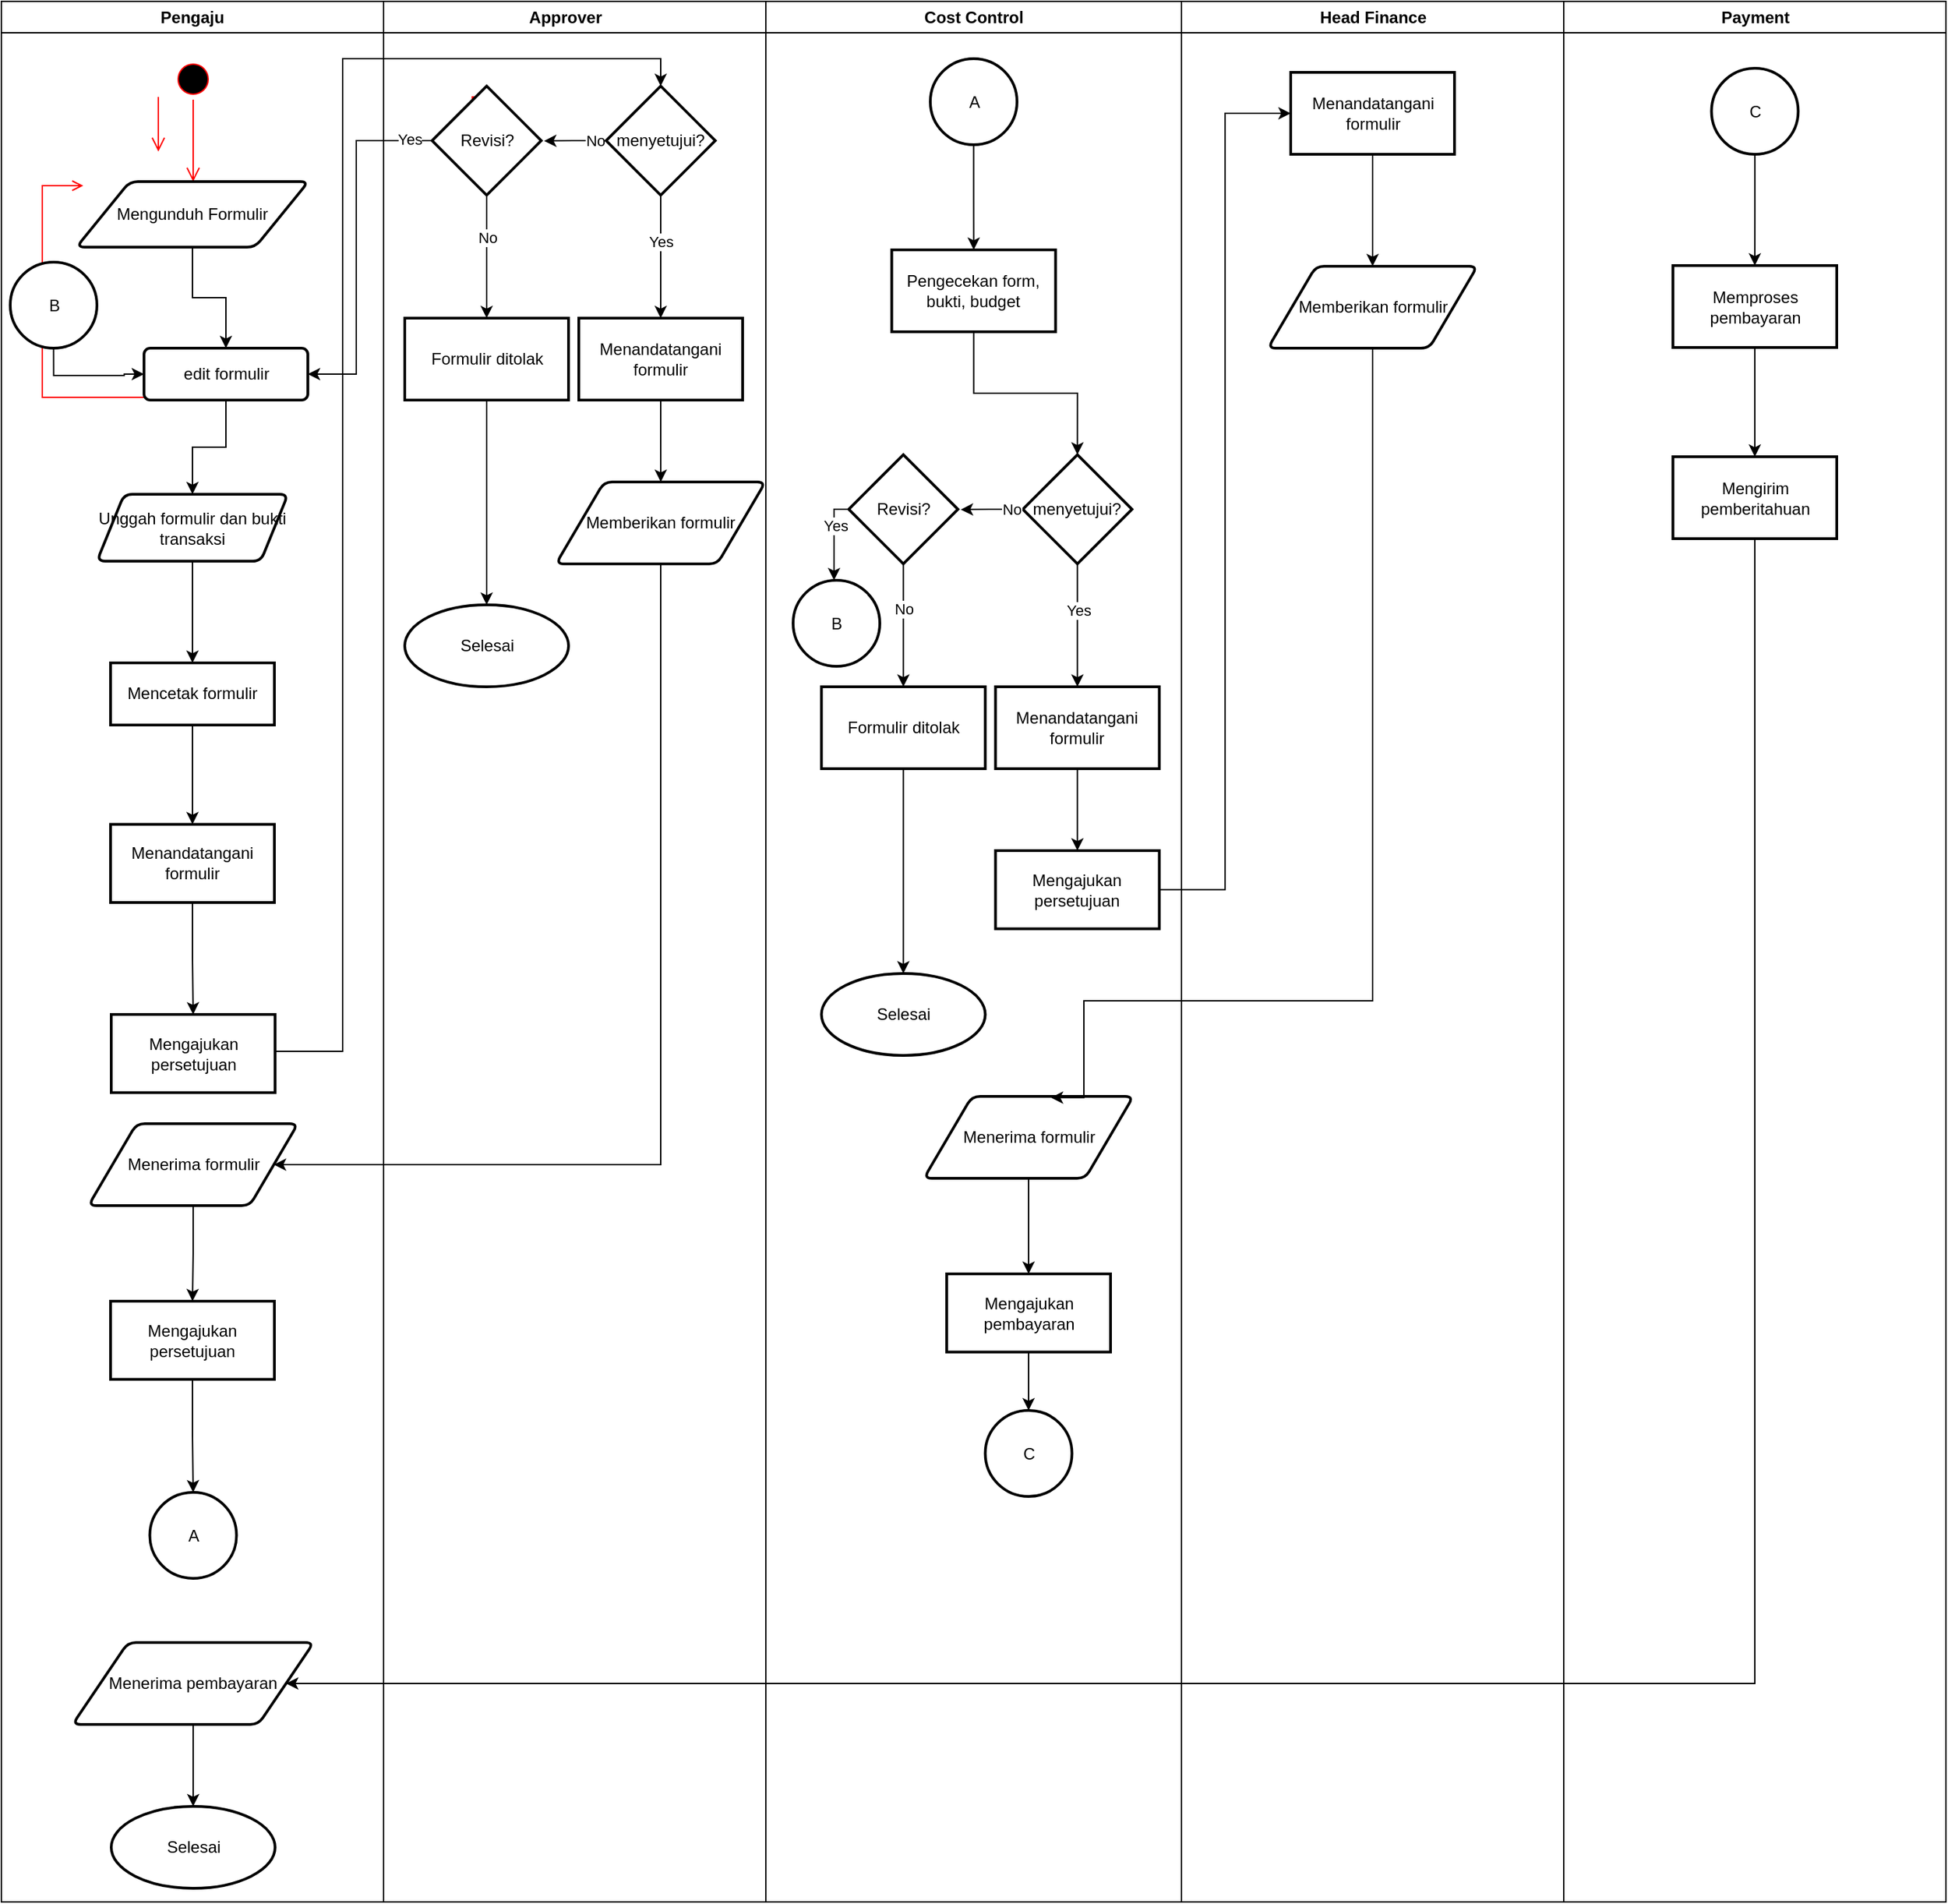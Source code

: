 <mxfile version="20.5.1" type="github"><diagram name="Page-1" id="e7e014a7-5840-1c2e-5031-d8a46d1fe8dd"><mxGraphModel dx="2370" dy="1287" grid="1" gridSize="10" guides="1" tooltips="1" connect="1" arrows="1" fold="1" page="1" pageScale="1" pageWidth="2336" pageHeight="1654" background="none" math="0" shadow="0"><root><mxCell id="0"/><mxCell id="1" parent="0"/><mxCell id="2" value="Pengaju" style="swimlane;whiteSpace=wrap" parent="1" vertex="1"><mxGeometry x="140" y="128" width="280" height="1392" as="geometry"/></mxCell><mxCell id="6" value="" style="edgeStyle=elbowEdgeStyle;elbow=horizontal;verticalAlign=bottom;endArrow=open;endSize=8;strokeColor=#FF0000;endFill=1;rounded=0" parent="2" target="7" edge="1"><mxGeometry x="100" y="40" as="geometry"><mxPoint x="115" y="110" as="targetPoint"/><mxPoint x="115" y="70" as="sourcePoint"/></mxGeometry></mxCell><mxCell id="9" value="" style="endArrow=open;strokeColor=#FF0000;endFill=1;rounded=0" parent="2" target="8" edge="1"><mxGeometry relative="1" as="geometry"><mxPoint x="115" y="160" as="sourcePoint"/></mxGeometry></mxCell><mxCell id="11" value="" style="endArrow=open;strokeColor=#FF0000;endFill=1;rounded=0" parent="2" target="10" edge="1"><mxGeometry relative="1" as="geometry"><mxPoint x="115" y="270" as="sourcePoint"/></mxGeometry></mxCell><mxCell id="12" value="" style="edgeStyle=elbowEdgeStyle;elbow=horizontal;strokeColor=#FF0000;endArrow=open;endFill=1;rounded=0" parent="2" source="10" edge="1"><mxGeometry width="100" height="100" relative="1" as="geometry"><mxPoint x="160" y="290" as="sourcePoint"/><mxPoint x="60" y="135" as="targetPoint"/><Array as="points"><mxPoint x="30" y="250"/></Array></mxGeometry></mxCell><mxCell id="3kQOBkl0-LQ7jXiS91Ee-43" value="" style="ellipse;html=1;shape=startState;fillColor=#000000;strokeColor=#ff0000;" vertex="1" parent="2"><mxGeometry x="125.5" y="42" width="30" height="30" as="geometry"/></mxCell><mxCell id="3kQOBkl0-LQ7jXiS91Ee-44" value="" style="edgeStyle=orthogonalEdgeStyle;html=1;verticalAlign=bottom;endArrow=open;endSize=8;strokeColor=#ff0000;rounded=0;" edge="1" source="3kQOBkl0-LQ7jXiS91Ee-43" parent="2"><mxGeometry relative="1" as="geometry"><mxPoint x="140.5" y="132" as="targetPoint"/></mxGeometry></mxCell><mxCell id="3kQOBkl0-LQ7jXiS91Ee-47" value="Mengunduh Formulir" style="shape=parallelogram;html=1;strokeWidth=2;perimeter=parallelogramPerimeter;whiteSpace=wrap;rounded=1;arcSize=12;size=0.23;" vertex="1" parent="2"><mxGeometry x="55" y="132" width="170" height="48" as="geometry"/></mxCell><mxCell id="3kQOBkl0-LQ7jXiS91Ee-53" value="" style="edgeStyle=orthogonalEdgeStyle;rounded=0;orthogonalLoop=1;jettySize=auto;html=1;" edge="1" parent="2" source="3kQOBkl0-LQ7jXiS91Ee-50" target="3kQOBkl0-LQ7jXiS91Ee-52"><mxGeometry relative="1" as="geometry"/></mxCell><mxCell id="3kQOBkl0-LQ7jXiS91Ee-50" value="Unggah formulir dan bukti transaksi" style="shape=parallelogram;perimeter=parallelogramPerimeter;whiteSpace=wrap;html=1;fixedSize=1;fillColor=rgb(255, 255, 255);strokeColor=rgb(0, 0, 0);fontColor=rgb(0, 0, 0);strokeWidth=2;rounded=1;arcSize=12;" vertex="1" parent="2"><mxGeometry x="70" y="361" width="140" height="49" as="geometry"/></mxCell><mxCell id="3kQOBkl0-LQ7jXiS91Ee-55" value="" style="edgeStyle=orthogonalEdgeStyle;rounded=0;orthogonalLoop=1;jettySize=auto;html=1;" edge="1" parent="2" source="3kQOBkl0-LQ7jXiS91Ee-52" target="3kQOBkl0-LQ7jXiS91Ee-54"><mxGeometry relative="1" as="geometry"/></mxCell><mxCell id="3kQOBkl0-LQ7jXiS91Ee-52" value="Mencetak formulir" style="whiteSpace=wrap;html=1;fillColor=rgb(255, 255, 255);strokeColor=rgb(0, 0, 0);fontColor=rgb(0, 0, 0);strokeWidth=2;rounded=1;arcSize=0;" vertex="1" parent="2"><mxGeometry x="80" y="484.5" width="120" height="45.5" as="geometry"/></mxCell><mxCell id="3kQOBkl0-LQ7jXiS91Ee-54" value="Menandatangani formulir" style="rounded=1;whiteSpace=wrap;html=1;fillColor=rgb(255, 255, 255);strokeColor=rgb(0, 0, 0);fontColor=rgb(0, 0, 0);strokeWidth=2;arcSize=0;" vertex="1" parent="2"><mxGeometry x="80" y="602.75" width="120" height="57.25" as="geometry"/></mxCell><mxCell id="3kQOBkl0-LQ7jXiS91Ee-97" style="edgeStyle=orthogonalEdgeStyle;rounded=0;orthogonalLoop=1;jettySize=auto;html=1;exitX=0.5;exitY=1;exitDx=0;exitDy=0;entryX=0.5;entryY=0;entryDx=0;entryDy=0;" edge="1" parent="2" source="3kQOBkl0-LQ7jXiS91Ee-92" target="3kQOBkl0-LQ7jXiS91Ee-96"><mxGeometry relative="1" as="geometry"/></mxCell><mxCell id="3kQOBkl0-LQ7jXiS91Ee-92" value="Menerima formulir" style="shape=parallelogram;html=1;strokeWidth=2;perimeter=parallelogramPerimeter;whiteSpace=wrap;rounded=1;arcSize=12;size=0.23;" vertex="1" parent="2"><mxGeometry x="63.75" y="822" width="153.5" height="60" as="geometry"/></mxCell><mxCell id="3kQOBkl0-LQ7jXiS91Ee-91" value="A" style="strokeWidth=2;html=1;shape=mxgraph.flowchart.start_2;whiteSpace=wrap;" vertex="1" parent="2"><mxGeometry x="108.75" y="1092" width="63.5" height="63" as="geometry"/></mxCell><mxCell id="3kQOBkl0-LQ7jXiS91Ee-98" style="edgeStyle=orthogonalEdgeStyle;rounded=0;orthogonalLoop=1;jettySize=auto;html=1;exitX=0.5;exitY=1;exitDx=0;exitDy=0;entryX=0.5;entryY=0;entryDx=0;entryDy=0;entryPerimeter=0;" edge="1" parent="2" source="3kQOBkl0-LQ7jXiS91Ee-96" target="3kQOBkl0-LQ7jXiS91Ee-91"><mxGeometry relative="1" as="geometry"/></mxCell><mxCell id="3kQOBkl0-LQ7jXiS91Ee-96" value="Mengajukan persetujuan" style="rounded=1;whiteSpace=wrap;html=1;fillColor=rgb(255, 255, 255);strokeColor=rgb(0, 0, 0);fontColor=rgb(0, 0, 0);strokeWidth=2;arcSize=0;" vertex="1" parent="2"><mxGeometry x="80" y="952" width="120" height="57.25" as="geometry"/></mxCell><mxCell id="3kQOBkl0-LQ7jXiS91Ee-139" style="edgeStyle=orthogonalEdgeStyle;rounded=0;orthogonalLoop=1;jettySize=auto;html=1;exitX=0.5;exitY=1;exitDx=0;exitDy=0;entryX=0.5;entryY=0;entryDx=0;entryDy=0;" edge="1" parent="2" source="3kQOBkl0-LQ7jXiS91Ee-137" target="3kQOBkl0-LQ7jXiS91Ee-138"><mxGeometry relative="1" as="geometry"/></mxCell><mxCell id="3kQOBkl0-LQ7jXiS91Ee-137" value="Menerima pembayaran" style="shape=parallelogram;html=1;strokeWidth=2;perimeter=parallelogramPerimeter;whiteSpace=wrap;rounded=1;arcSize=12;size=0.23;" vertex="1" parent="2"><mxGeometry x="52.12" y="1202" width="176.75" height="60" as="geometry"/></mxCell><mxCell id="3kQOBkl0-LQ7jXiS91Ee-138" value="Selesai" style="ellipse;whiteSpace=wrap;html=1;fillColor=rgb(255, 255, 255);strokeColor=rgb(0, 0, 0);fontColor=rgb(0, 0, 0);rounded=1;strokeWidth=2;arcSize=0;" vertex="1" parent="2"><mxGeometry x="80.5" y="1321.995" width="120" height="60" as="geometry"/></mxCell><mxCell id="3kQOBkl0-LQ7jXiS91Ee-147" value="B" style="strokeWidth=2;html=1;shape=mxgraph.flowchart.start_2;whiteSpace=wrap;" vertex="1" parent="2"><mxGeometry x="6.5" y="191" width="63.5" height="63" as="geometry"/></mxCell><mxCell id="3kQOBkl0-LQ7jXiS91Ee-56" value="Mengajukan persetujuan" style="rounded=1;whiteSpace=wrap;html=1;fillColor=rgb(255, 255, 255);strokeColor=rgb(0, 0, 0);fontColor=rgb(0, 0, 0);strokeWidth=2;arcSize=0;" vertex="1" parent="2"><mxGeometry x="80.5" y="742" width="120" height="57.25" as="geometry"/></mxCell><mxCell id="3kQOBkl0-LQ7jXiS91Ee-57" value="" style="edgeStyle=orthogonalEdgeStyle;rounded=0;orthogonalLoop=1;jettySize=auto;html=1;" edge="1" parent="2" source="3kQOBkl0-LQ7jXiS91Ee-54" target="3kQOBkl0-LQ7jXiS91Ee-56"><mxGeometry relative="1" as="geometry"/></mxCell><mxCell id="3" value="Approver    " style="swimlane;whiteSpace=wrap" parent="1" vertex="1"><mxGeometry x="420" y="128" width="280" height="1392" as="geometry"/></mxCell><mxCell id="14" value="" style="edgeStyle=elbowEdgeStyle;elbow=horizontal;verticalAlign=bottom;endArrow=open;endSize=8;strokeColor=#FF0000;endFill=1;rounded=0" parent="3" target="15" edge="1"><mxGeometry x="40" y="20" as="geometry"><mxPoint x="55" y="90" as="targetPoint"/><mxPoint x="75" y="70" as="sourcePoint"/></mxGeometry></mxCell><mxCell id="17" value="" style="endArrow=open;strokeColor=#FF0000;endFill=1;rounded=0" parent="3" target="16" edge="1"><mxGeometry relative="1" as="geometry"><mxPoint x="75" y="160" as="sourcePoint"/></mxGeometry></mxCell><mxCell id="19" value="" style="endArrow=open;strokeColor=#FF0000;endFill=1;rounded=0" parent="3" target="18" edge="1"><mxGeometry relative="1" as="geometry"><mxPoint x="75" y="270" as="sourcePoint"/></mxGeometry></mxCell><mxCell id="26" value="" style="edgeStyle=elbowEdgeStyle;elbow=horizontal;verticalAlign=bottom;endArrow=open;endSize=8;strokeColor=#FF0000;endFill=1;rounded=0" parent="3" source="25" edge="1"><mxGeometry x="130" y="90" as="geometry"><mxPoint x="130" y="135" as="targetPoint"/></mxGeometry></mxCell><mxCell id="32" value="" style="endArrow=none;strokeColor=#FF0000;endFill=0;rounded=0;dashed=1" parent="3" target="31" edge="1"><mxGeometry relative="1" as="geometry"><mxPoint x="87.121" y="375" as="sourcePoint"/></mxGeometry></mxCell><mxCell id="3kQOBkl0-LQ7jXiS91Ee-70" style="edgeStyle=orthogonalEdgeStyle;rounded=0;orthogonalLoop=1;jettySize=auto;html=1;exitX=0;exitY=0.5;exitDx=0;exitDy=0;entryX=1.026;entryY=0.503;entryDx=0;entryDy=0;entryPerimeter=0;" edge="1" parent="3" source="3kQOBkl0-LQ7jXiS91Ee-58" target="3kQOBkl0-LQ7jXiS91Ee-64"><mxGeometry relative="1" as="geometry"/></mxCell><mxCell id="3kQOBkl0-LQ7jXiS91Ee-71" value="No" style="edgeLabel;html=1;align=center;verticalAlign=middle;resizable=0;points=[];" vertex="1" connectable="0" parent="3kQOBkl0-LQ7jXiS91Ee-70"><mxGeometry x="-0.638" relative="1" as="geometry"><mxPoint as="offset"/></mxGeometry></mxCell><mxCell id="3kQOBkl0-LQ7jXiS91Ee-58" value="menyetujui?" style="rhombus;whiteSpace=wrap;html=1;fillColor=rgb(255, 255, 255);strokeColor=rgb(0, 0, 0);fontColor=rgb(0, 0, 0);rounded=1;strokeWidth=2;arcSize=0;" vertex="1" parent="3"><mxGeometry x="163" y="62.005" width="80" height="80" as="geometry"/></mxCell><mxCell id="3kQOBkl0-LQ7jXiS91Ee-80" style="edgeStyle=orthogonalEdgeStyle;rounded=0;orthogonalLoop=1;jettySize=auto;html=1;exitX=0.5;exitY=1;exitDx=0;exitDy=0;" edge="1" parent="3" source="3kQOBkl0-LQ7jXiS91Ee-61" target="3kQOBkl0-LQ7jXiS91Ee-79"><mxGeometry relative="1" as="geometry"/></mxCell><mxCell id="3kQOBkl0-LQ7jXiS91Ee-61" value="Menandatangani formulir" style="whiteSpace=wrap;html=1;fillColor=rgb(255, 255, 255);strokeColor=rgb(0, 0, 0);fontColor=rgb(0, 0, 0);rounded=1;strokeWidth=2;arcSize=0;" vertex="1" parent="3"><mxGeometry x="143" y="232.005" width="120" height="60" as="geometry"/></mxCell><mxCell id="3kQOBkl0-LQ7jXiS91Ee-62" value="" style="edgeStyle=orthogonalEdgeStyle;rounded=0;orthogonalLoop=1;jettySize=auto;html=1;" edge="1" parent="3" source="3kQOBkl0-LQ7jXiS91Ee-58" target="3kQOBkl0-LQ7jXiS91Ee-61"><mxGeometry relative="1" as="geometry"/></mxCell><mxCell id="3kQOBkl0-LQ7jXiS91Ee-63" value="Yes" style="edgeLabel;html=1;align=center;verticalAlign=middle;resizable=0;points=[];" vertex="1" connectable="0" parent="3kQOBkl0-LQ7jXiS91Ee-62"><mxGeometry x="-0.239" relative="1" as="geometry"><mxPoint as="offset"/></mxGeometry></mxCell><mxCell id="3kQOBkl0-LQ7jXiS91Ee-64" value="Revisi?" style="rhombus;whiteSpace=wrap;html=1;fillColor=rgb(255, 255, 255);strokeColor=rgb(0, 0, 0);fontColor=rgb(0, 0, 0);rounded=1;strokeWidth=2;arcSize=0;" vertex="1" parent="3"><mxGeometry x="35.5" y="62.005" width="80" height="80" as="geometry"/></mxCell><mxCell id="3kQOBkl0-LQ7jXiS91Ee-79" value="Memberikan formulir " style="shape=parallelogram;html=1;strokeWidth=2;perimeter=parallelogramPerimeter;whiteSpace=wrap;rounded=1;arcSize=12;size=0.23;" vertex="1" parent="3"><mxGeometry x="126.25" y="352" width="153.5" height="60" as="geometry"/></mxCell><mxCell id="3kQOBkl0-LQ7jXiS91Ee-85" value="Selesai" style="ellipse;whiteSpace=wrap;html=1;fillColor=rgb(255, 255, 255);strokeColor=rgb(0, 0, 0);fontColor=rgb(0, 0, 0);rounded=1;strokeWidth=2;arcSize=0;" vertex="1" parent="3"><mxGeometry x="15.5" y="441.995" width="120" height="60" as="geometry"/></mxCell><mxCell id="3kQOBkl0-LQ7jXiS91Ee-83" value="Formulir ditolak" style="whiteSpace=wrap;html=1;fillColor=rgb(255, 255, 255);strokeColor=rgb(0, 0, 0);fontColor=rgb(0, 0, 0);rounded=1;strokeWidth=2;arcSize=0;" vertex="1" parent="3"><mxGeometry x="15.5" y="232.005" width="120" height="60" as="geometry"/></mxCell><mxCell id="3kQOBkl0-LQ7jXiS91Ee-84" value="" style="edgeStyle=orthogonalEdgeStyle;rounded=0;orthogonalLoop=1;jettySize=auto;html=1;" edge="1" parent="3" source="3kQOBkl0-LQ7jXiS91Ee-64" target="3kQOBkl0-LQ7jXiS91Ee-83"><mxGeometry relative="1" as="geometry"/></mxCell><mxCell id="3kQOBkl0-LQ7jXiS91Ee-141" value="No" style="edgeLabel;html=1;align=center;verticalAlign=middle;resizable=0;points=[];" vertex="1" connectable="0" parent="3kQOBkl0-LQ7jXiS91Ee-84"><mxGeometry x="-0.307" relative="1" as="geometry"><mxPoint as="offset"/></mxGeometry></mxCell><mxCell id="3kQOBkl0-LQ7jXiS91Ee-86" value="" style="edgeStyle=orthogonalEdgeStyle;rounded=0;orthogonalLoop=1;jettySize=auto;html=1;" edge="1" parent="3" source="3kQOBkl0-LQ7jXiS91Ee-83" target="3kQOBkl0-LQ7jXiS91Ee-85"><mxGeometry relative="1" as="geometry"/></mxCell><mxCell id="4" value="Cost Control" style="swimlane;whiteSpace=wrap" parent="1" vertex="1"><mxGeometry x="700" y="128" width="304.5" height="1392" as="geometry"/></mxCell><mxCell id="3kQOBkl0-LQ7jXiS91Ee-95" value="A" style="strokeWidth=2;html=1;shape=mxgraph.flowchart.start_2;whiteSpace=wrap;" vertex="1" parent="4"><mxGeometry x="120.5" y="42" width="63.5" height="63" as="geometry"/></mxCell><mxCell id="3kQOBkl0-LQ7jXiS91Ee-108" value="menyetujui?" style="rhombus;whiteSpace=wrap;html=1;fillColor=rgb(255, 255, 255);strokeColor=rgb(0, 0, 0);fontColor=rgb(0, 0, 0);rounded=1;strokeWidth=2;arcSize=0;" vertex="1" parent="4"><mxGeometry x="188.25" y="331.995" width="80" height="80" as="geometry"/></mxCell><mxCell id="3kQOBkl0-LQ7jXiS91Ee-119" style="edgeStyle=orthogonalEdgeStyle;rounded=0;orthogonalLoop=1;jettySize=auto;html=1;exitX=0.5;exitY=1;exitDx=0;exitDy=0;entryX=0.5;entryY=0;entryDx=0;entryDy=0;" edge="1" parent="4" source="3kQOBkl0-LQ7jXiS91Ee-109" target="3kQOBkl0-LQ7jXiS91Ee-120"><mxGeometry relative="1" as="geometry"><mxPoint x="203.25" y="621.99" as="targetPoint"/></mxGeometry></mxCell><mxCell id="3kQOBkl0-LQ7jXiS91Ee-109" value="Menandatangani formulir" style="whiteSpace=wrap;html=1;fillColor=rgb(255, 255, 255);strokeColor=rgb(0, 0, 0);fontColor=rgb(0, 0, 0);rounded=1;strokeWidth=2;arcSize=0;" vertex="1" parent="4"><mxGeometry x="168.25" y="501.995" width="120" height="60" as="geometry"/></mxCell><mxCell id="3kQOBkl0-LQ7jXiS91Ee-110" value="" style="edgeStyle=orthogonalEdgeStyle;rounded=0;orthogonalLoop=1;jettySize=auto;html=1;" edge="1" parent="4" source="3kQOBkl0-LQ7jXiS91Ee-108" target="3kQOBkl0-LQ7jXiS91Ee-109"><mxGeometry relative="1" as="geometry"/></mxCell><mxCell id="3kQOBkl0-LQ7jXiS91Ee-111" value="Yes" style="edgeLabel;html=1;align=center;verticalAlign=middle;resizable=0;points=[];" vertex="1" connectable="0" parent="3kQOBkl0-LQ7jXiS91Ee-110"><mxGeometry x="-0.239" relative="1" as="geometry"><mxPoint as="offset"/></mxGeometry></mxCell><mxCell id="3kQOBkl0-LQ7jXiS91Ee-145" style="edgeStyle=orthogonalEdgeStyle;rounded=0;orthogonalLoop=1;jettySize=auto;html=1;exitX=0;exitY=0.5;exitDx=0;exitDy=0;entryX=0.472;entryY=0;entryDx=0;entryDy=0;entryPerimeter=0;" edge="1" parent="4" source="3kQOBkl0-LQ7jXiS91Ee-112" target="3kQOBkl0-LQ7jXiS91Ee-143"><mxGeometry relative="1" as="geometry"><Array as="points"><mxPoint x="50" y="372"/></Array></mxGeometry></mxCell><mxCell id="3kQOBkl0-LQ7jXiS91Ee-146" value="Yes" style="edgeLabel;html=1;align=center;verticalAlign=middle;resizable=0;points=[];" vertex="1" connectable="0" parent="3kQOBkl0-LQ7jXiS91Ee-145"><mxGeometry x="-0.296" y="1" relative="1" as="geometry"><mxPoint as="offset"/></mxGeometry></mxCell><mxCell id="3kQOBkl0-LQ7jXiS91Ee-112" value="Revisi?" style="rhombus;whiteSpace=wrap;html=1;fillColor=rgb(255, 255, 255);strokeColor=rgb(0, 0, 0);fontColor=rgb(0, 0, 0);rounded=1;strokeWidth=2;arcSize=0;" vertex="1" parent="4"><mxGeometry x="60.75" y="331.995" width="80" height="80" as="geometry"/></mxCell><mxCell id="3kQOBkl0-LQ7jXiS91Ee-106" style="edgeStyle=orthogonalEdgeStyle;rounded=0;orthogonalLoop=1;jettySize=auto;html=1;exitX=0;exitY=0.5;exitDx=0;exitDy=0;entryX=1.026;entryY=0.503;entryDx=0;entryDy=0;entryPerimeter=0;" edge="1" parent="4" source="3kQOBkl0-LQ7jXiS91Ee-108" target="3kQOBkl0-LQ7jXiS91Ee-112"><mxGeometry relative="1" as="geometry"/></mxCell><mxCell id="3kQOBkl0-LQ7jXiS91Ee-107" value="No" style="edgeLabel;html=1;align=center;verticalAlign=middle;resizable=0;points=[];" vertex="1" connectable="0" parent="3kQOBkl0-LQ7jXiS91Ee-106"><mxGeometry x="-0.638" relative="1" as="geometry"><mxPoint as="offset"/></mxGeometry></mxCell><mxCell id="3kQOBkl0-LQ7jXiS91Ee-114" value="Selesai" style="ellipse;whiteSpace=wrap;html=1;fillColor=rgb(255, 255, 255);strokeColor=rgb(0, 0, 0);fontColor=rgb(0, 0, 0);rounded=1;strokeWidth=2;arcSize=0;" vertex="1" parent="4"><mxGeometry x="40.75" y="711.985" width="120" height="60" as="geometry"/></mxCell><mxCell id="3kQOBkl0-LQ7jXiS91Ee-115" value="" style="edgeStyle=orthogonalEdgeStyle;rounded=0;orthogonalLoop=1;jettySize=auto;html=1;" edge="1" parent="4" source="3kQOBkl0-LQ7jXiS91Ee-116" target="3kQOBkl0-LQ7jXiS91Ee-114"><mxGeometry relative="1" as="geometry"/></mxCell><mxCell id="3kQOBkl0-LQ7jXiS91Ee-116" value="Formulir ditolak" style="whiteSpace=wrap;html=1;fillColor=rgb(255, 255, 255);strokeColor=rgb(0, 0, 0);fontColor=rgb(0, 0, 0);rounded=1;strokeWidth=2;arcSize=0;" vertex="1" parent="4"><mxGeometry x="40.75" y="501.995" width="120" height="60" as="geometry"/></mxCell><mxCell id="3kQOBkl0-LQ7jXiS91Ee-117" value="" style="edgeStyle=orthogonalEdgeStyle;rounded=0;orthogonalLoop=1;jettySize=auto;html=1;" edge="1" parent="4" source="3kQOBkl0-LQ7jXiS91Ee-112" target="3kQOBkl0-LQ7jXiS91Ee-116"><mxGeometry relative="1" as="geometry"/></mxCell><mxCell id="3kQOBkl0-LQ7jXiS91Ee-142" value="No" style="edgeLabel;html=1;align=center;verticalAlign=middle;resizable=0;points=[];" vertex="1" connectable="0" parent="3kQOBkl0-LQ7jXiS91Ee-117"><mxGeometry x="-0.275" relative="1" as="geometry"><mxPoint as="offset"/></mxGeometry></mxCell><mxCell id="3kQOBkl0-LQ7jXiS91Ee-120" value="Mengajukan persetujuan" style="rounded=1;whiteSpace=wrap;html=1;fillColor=rgb(255, 255, 255);strokeColor=rgb(0, 0, 0);fontColor=rgb(0, 0, 0);strokeWidth=2;arcSize=0;" vertex="1" parent="4"><mxGeometry x="168.25" y="622" width="120" height="57.25" as="geometry"/></mxCell><mxCell id="3kQOBkl0-LQ7jXiS91Ee-129" style="edgeStyle=orthogonalEdgeStyle;rounded=0;orthogonalLoop=1;jettySize=auto;html=1;exitX=0.5;exitY=1;exitDx=0;exitDy=0;entryX=0.5;entryY=0;entryDx=0;entryDy=0;" edge="1" parent="4" source="3kQOBkl0-LQ7jXiS91Ee-126" target="3kQOBkl0-LQ7jXiS91Ee-128"><mxGeometry relative="1" as="geometry"/></mxCell><mxCell id="3kQOBkl0-LQ7jXiS91Ee-126" value="Menerima formulir" style="shape=parallelogram;html=1;strokeWidth=2;perimeter=parallelogramPerimeter;whiteSpace=wrap;rounded=1;arcSize=12;size=0.23;" vertex="1" parent="4"><mxGeometry x="115.75" y="802" width="153.5" height="60" as="geometry"/></mxCell><mxCell id="3kQOBkl0-LQ7jXiS91Ee-131" style="edgeStyle=orthogonalEdgeStyle;rounded=0;orthogonalLoop=1;jettySize=auto;html=1;exitX=0.5;exitY=1;exitDx=0;exitDy=0;entryX=0.5;entryY=0;entryDx=0;entryDy=0;entryPerimeter=0;" edge="1" parent="4" source="3kQOBkl0-LQ7jXiS91Ee-128" target="3kQOBkl0-LQ7jXiS91Ee-130"><mxGeometry relative="1" as="geometry"/></mxCell><mxCell id="3kQOBkl0-LQ7jXiS91Ee-128" value="Mengajukan pembayaran" style="rounded=1;whiteSpace=wrap;html=1;fillColor=rgb(255, 255, 255);strokeColor=rgb(0, 0, 0);fontColor=rgb(0, 0, 0);strokeWidth=2;arcSize=0;" vertex="1" parent="4"><mxGeometry x="132.5" y="932" width="120" height="57.25" as="geometry"/></mxCell><mxCell id="3kQOBkl0-LQ7jXiS91Ee-130" value="C" style="strokeWidth=2;html=1;shape=mxgraph.flowchart.start_2;whiteSpace=wrap;" vertex="1" parent="4"><mxGeometry x="160.75" y="1032" width="63.5" height="63" as="geometry"/></mxCell><mxCell id="3kQOBkl0-LQ7jXiS91Ee-143" value="B" style="strokeWidth=2;html=1;shape=mxgraph.flowchart.start_2;whiteSpace=wrap;" vertex="1" parent="4"><mxGeometry x="20" y="424" width="63.5" height="63" as="geometry"/></mxCell><mxCell id="3kQOBkl0-LQ7jXiS91Ee-100" value="Pengecekan form, bukti, budget" style="whiteSpace=wrap;html=1;fillColor=rgb(255, 255, 255);strokeColor=rgb(0, 0, 0);fontColor=rgb(0, 0, 0);strokeWidth=2;" vertex="1" parent="4"><mxGeometry x="92.25" y="182" width="120" height="60" as="geometry"/></mxCell><mxCell id="3kQOBkl0-LQ7jXiS91Ee-101" value="" style="edgeStyle=orthogonalEdgeStyle;rounded=0;orthogonalLoop=1;jettySize=auto;html=1;" edge="1" parent="4" source="3kQOBkl0-LQ7jXiS91Ee-95" target="3kQOBkl0-LQ7jXiS91Ee-100"><mxGeometry relative="1" as="geometry"/></mxCell><mxCell id="3kQOBkl0-LQ7jXiS91Ee-118" style="edgeStyle=orthogonalEdgeStyle;rounded=0;orthogonalLoop=1;jettySize=auto;html=1;entryX=0.5;entryY=0;entryDx=0;entryDy=0;" edge="1" parent="4" source="3kQOBkl0-LQ7jXiS91Ee-100" target="3kQOBkl0-LQ7jXiS91Ee-108"><mxGeometry relative="1" as="geometry"/></mxCell><mxCell id="3kQOBkl0-LQ7jXiS91Ee-41" value="Head Finance" style="swimlane;whiteSpace=wrap" vertex="1" parent="1"><mxGeometry x="1004.5" y="128" width="280" height="1392" as="geometry"/></mxCell><mxCell id="3kQOBkl0-LQ7jXiS91Ee-125" style="edgeStyle=orthogonalEdgeStyle;rounded=0;orthogonalLoop=1;jettySize=auto;html=1;exitX=0.5;exitY=1;exitDx=0;exitDy=0;entryX=0.5;entryY=0;entryDx=0;entryDy=0;" edge="1" parent="3kQOBkl0-LQ7jXiS91Ee-41" source="3kQOBkl0-LQ7jXiS91Ee-121" target="3kQOBkl0-LQ7jXiS91Ee-124"><mxGeometry relative="1" as="geometry"/></mxCell><mxCell id="3kQOBkl0-LQ7jXiS91Ee-121" value="Menandatangani formulir" style="whiteSpace=wrap;html=1;fillColor=rgb(255, 255, 255);strokeColor=rgb(0, 0, 0);fontColor=rgb(0, 0, 0);rounded=1;strokeWidth=2;arcSize=0;" vertex="1" parent="3kQOBkl0-LQ7jXiS91Ee-41"><mxGeometry x="80" y="52.005" width="120" height="60" as="geometry"/></mxCell><mxCell id="3kQOBkl0-LQ7jXiS91Ee-124" value="Memberikan formulir " style="shape=parallelogram;html=1;strokeWidth=2;perimeter=parallelogramPerimeter;whiteSpace=wrap;rounded=1;arcSize=12;size=0.23;" vertex="1" parent="3kQOBkl0-LQ7jXiS91Ee-41"><mxGeometry x="63.25" y="194" width="153.5" height="60" as="geometry"/></mxCell><mxCell id="3kQOBkl0-LQ7jXiS91Ee-42" value="Payment" style="swimlane;whiteSpace=wrap" vertex="1" parent="1"><mxGeometry x="1284.5" y="128" width="280" height="1392" as="geometry"/></mxCell><mxCell id="3kQOBkl0-LQ7jXiS91Ee-132" value="C" style="strokeWidth=2;html=1;shape=mxgraph.flowchart.start_2;whiteSpace=wrap;" vertex="1" parent="3kQOBkl0-LQ7jXiS91Ee-42"><mxGeometry x="108.25" y="49.01" width="63.5" height="63" as="geometry"/></mxCell><mxCell id="3kQOBkl0-LQ7jXiS91Ee-51" value="" style="edgeStyle=orthogonalEdgeStyle;rounded=0;orthogonalLoop=1;jettySize=auto;html=1;" edge="1" parent="1" source="3kQOBkl0-LQ7jXiS91Ee-48" target="3kQOBkl0-LQ7jXiS91Ee-50"><mxGeometry relative="1" as="geometry"/></mxCell><mxCell id="3kQOBkl0-LQ7jXiS91Ee-48" value="edit formulir" style="whiteSpace=wrap;html=1;fillColor=rgb(255, 255, 255);strokeColor=rgb(0, 0, 0);fontColor=rgb(0, 0, 0);strokeWidth=2;rounded=1;arcSize=12;" vertex="1" parent="1"><mxGeometry x="244.5" y="382" width="120" height="38" as="geometry"/></mxCell><mxCell id="3kQOBkl0-LQ7jXiS91Ee-49" value="" style="edgeStyle=orthogonalEdgeStyle;rounded=0;orthogonalLoop=1;jettySize=auto;html=1;" edge="1" parent="1" source="3kQOBkl0-LQ7jXiS91Ee-47" target="3kQOBkl0-LQ7jXiS91Ee-48"><mxGeometry relative="1" as="geometry"/></mxCell><mxCell id="3kQOBkl0-LQ7jXiS91Ee-59" value="" style="edgeStyle=orthogonalEdgeStyle;rounded=0;orthogonalLoop=1;jettySize=auto;html=1;entryX=0.5;entryY=0;entryDx=0;entryDy=0;" edge="1" parent="1" source="3kQOBkl0-LQ7jXiS91Ee-56" target="3kQOBkl0-LQ7jXiS91Ee-58"><mxGeometry relative="1" as="geometry"><mxPoint x="585" y="190" as="targetPoint"/><Array as="points"><mxPoint x="390" y="897"/><mxPoint x="390" y="170"/><mxPoint x="623" y="170"/></Array></mxGeometry></mxCell><mxCell id="3kQOBkl0-LQ7jXiS91Ee-66" value="" style="edgeStyle=orthogonalEdgeStyle;rounded=0;orthogonalLoop=1;jettySize=auto;html=1;entryX=1;entryY=0.5;entryDx=0;entryDy=0;" edge="1" parent="1" source="3kQOBkl0-LQ7jXiS91Ee-64" target="3kQOBkl0-LQ7jXiS91Ee-48"><mxGeometry relative="1" as="geometry"><Array as="points"><mxPoint x="400" y="230"/><mxPoint x="400" y="401"/></Array></mxGeometry></mxCell><mxCell id="3kQOBkl0-LQ7jXiS91Ee-67" value="Yes" style="edgeLabel;html=1;align=center;verticalAlign=middle;resizable=0;points=[];" vertex="1" connectable="0" parent="3kQOBkl0-LQ7jXiS91Ee-66"><mxGeometry x="-0.872" y="-1" relative="1" as="geometry"><mxPoint as="offset"/></mxGeometry></mxCell><mxCell id="3kQOBkl0-LQ7jXiS91Ee-93" style="edgeStyle=orthogonalEdgeStyle;rounded=0;orthogonalLoop=1;jettySize=auto;html=1;exitX=0.5;exitY=1;exitDx=0;exitDy=0;entryX=1;entryY=0.5;entryDx=0;entryDy=0;" edge="1" parent="1" source="3kQOBkl0-LQ7jXiS91Ee-79" target="3kQOBkl0-LQ7jXiS91Ee-92"><mxGeometry relative="1" as="geometry"><Array as="points"><mxPoint x="623" y="980"/></Array></mxGeometry></mxCell><mxCell id="3kQOBkl0-LQ7jXiS91Ee-123" style="edgeStyle=orthogonalEdgeStyle;rounded=0;orthogonalLoop=1;jettySize=auto;html=1;exitX=1;exitY=0.5;exitDx=0;exitDy=0;entryX=0;entryY=0.5;entryDx=0;entryDy=0;" edge="1" parent="1" source="3kQOBkl0-LQ7jXiS91Ee-120" target="3kQOBkl0-LQ7jXiS91Ee-121"><mxGeometry relative="1" as="geometry"/></mxCell><mxCell id="3kQOBkl0-LQ7jXiS91Ee-127" style="edgeStyle=orthogonalEdgeStyle;rounded=0;orthogonalLoop=1;jettySize=auto;html=1;exitX=0.5;exitY=1;exitDx=0;exitDy=0;entryX=0.606;entryY=0.015;entryDx=0;entryDy=0;entryPerimeter=0;" edge="1" parent="1" source="3kQOBkl0-LQ7jXiS91Ee-124" target="3kQOBkl0-LQ7jXiS91Ee-126"><mxGeometry relative="1" as="geometry"><Array as="points"><mxPoint x="1145" y="860"/><mxPoint x="933" y="860"/></Array></mxGeometry></mxCell><mxCell id="3kQOBkl0-LQ7jXiS91Ee-136" value="" style="edgeStyle=orthogonalEdgeStyle;rounded=0;orthogonalLoop=1;jettySize=auto;html=1;" edge="1" parent="1" source="3kQOBkl0-LQ7jXiS91Ee-133" target="3kQOBkl0-LQ7jXiS91Ee-135"><mxGeometry relative="1" as="geometry"/></mxCell><mxCell id="3kQOBkl0-LQ7jXiS91Ee-133" value="Memproses pembayaran" style="whiteSpace=wrap;html=1;fillColor=rgb(255, 255, 255);strokeColor=rgb(0, 0, 0);fontColor=rgb(0, 0, 0);strokeWidth=2;" vertex="1" parent="1"><mxGeometry x="1364.5" y="321.51" width="120" height="60" as="geometry"/></mxCell><mxCell id="3kQOBkl0-LQ7jXiS91Ee-134" value="" style="edgeStyle=orthogonalEdgeStyle;rounded=0;orthogonalLoop=1;jettySize=auto;html=1;" edge="1" parent="1" source="3kQOBkl0-LQ7jXiS91Ee-132" target="3kQOBkl0-LQ7jXiS91Ee-133"><mxGeometry relative="1" as="geometry"/></mxCell><mxCell id="3kQOBkl0-LQ7jXiS91Ee-140" style="edgeStyle=orthogonalEdgeStyle;rounded=0;orthogonalLoop=1;jettySize=auto;html=1;exitX=0.5;exitY=1;exitDx=0;exitDy=0;entryX=1;entryY=0.5;entryDx=0;entryDy=0;" edge="1" parent="1" source="3kQOBkl0-LQ7jXiS91Ee-135" target="3kQOBkl0-LQ7jXiS91Ee-137"><mxGeometry relative="1" as="geometry"><Array as="points"><mxPoint x="1425" y="1360"/></Array></mxGeometry></mxCell><mxCell id="3kQOBkl0-LQ7jXiS91Ee-135" value="Mengirim pemberitahuan" style="whiteSpace=wrap;html=1;fillColor=rgb(255, 255, 255);strokeColor=rgb(0, 0, 0);fontColor=rgb(0, 0, 0);strokeWidth=2;" vertex="1" parent="1"><mxGeometry x="1364.5" y="461.51" width="120" height="60" as="geometry"/></mxCell><mxCell id="3kQOBkl0-LQ7jXiS91Ee-148" style="edgeStyle=orthogonalEdgeStyle;rounded=0;orthogonalLoop=1;jettySize=auto;html=1;exitX=0.5;exitY=1;exitDx=0;exitDy=0;exitPerimeter=0;entryX=0;entryY=0.5;entryDx=0;entryDy=0;" edge="1" parent="1" source="3kQOBkl0-LQ7jXiS91Ee-147" target="3kQOBkl0-LQ7jXiS91Ee-48"><mxGeometry relative="1" as="geometry"/></mxCell></root></mxGraphModel></diagram></mxfile>